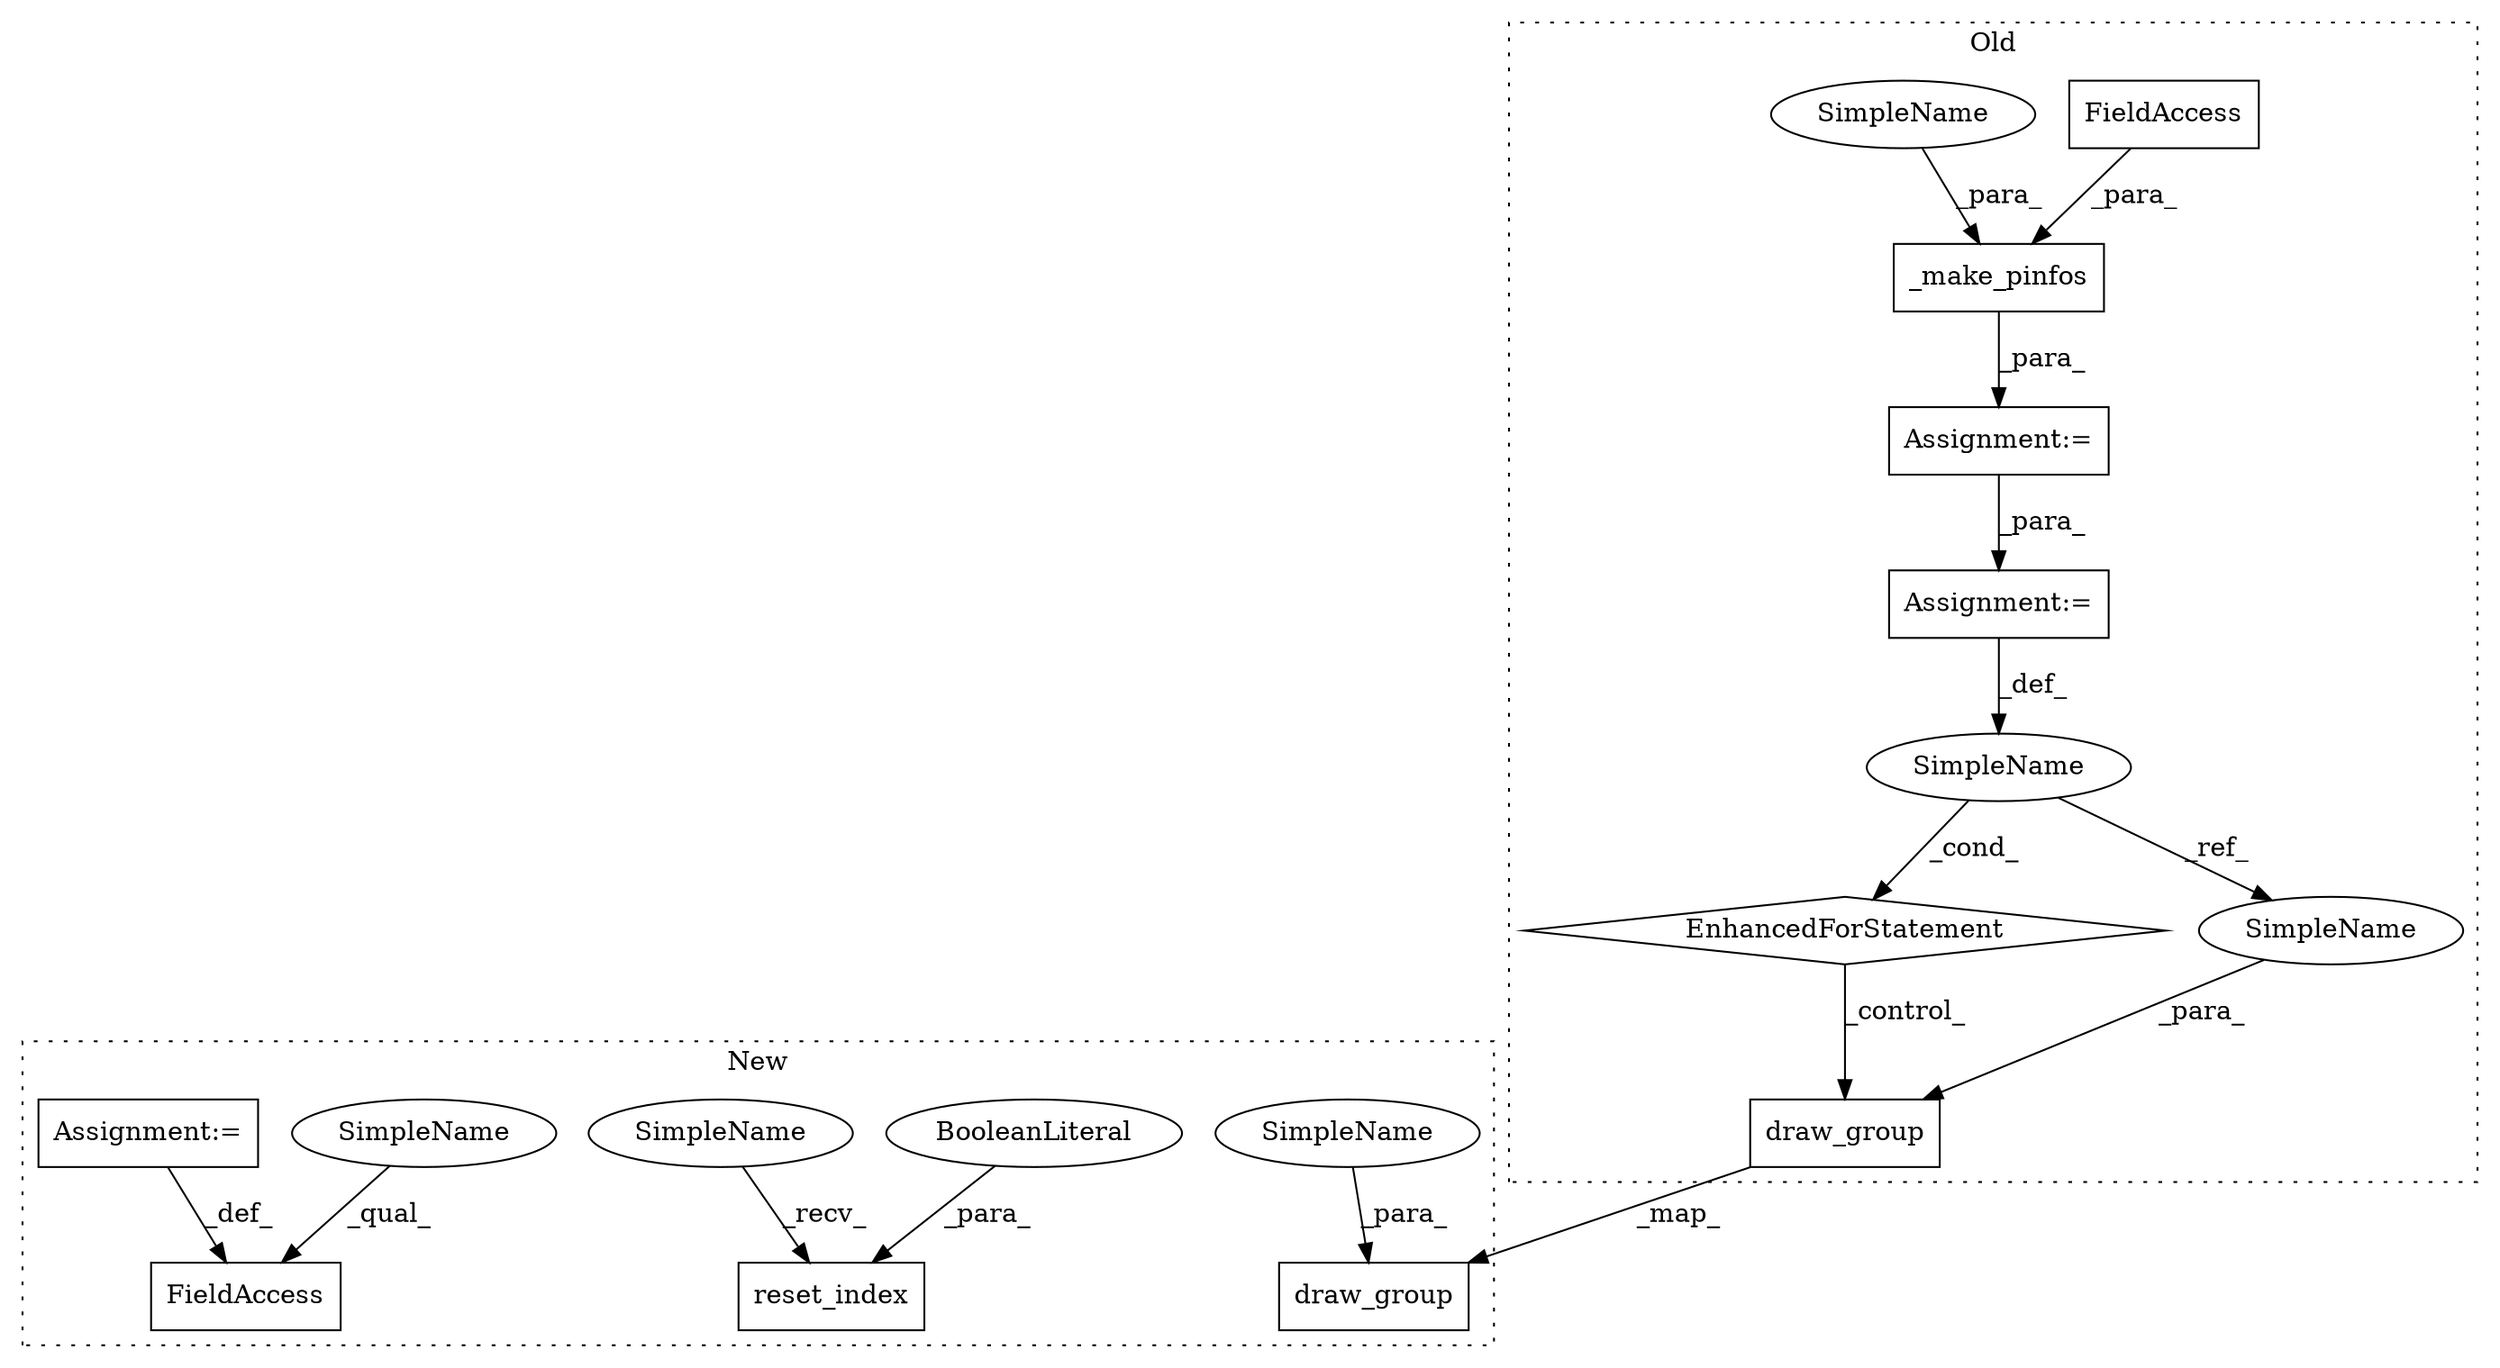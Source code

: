 digraph G {
subgraph cluster0 {
1 [label="draw_group" a="32" s="3627,3672" l="11,1" shape="box"];
3 [label="EnhancedForStatement" a="70" s="3535,3610" l="57,2" shape="diamond"];
4 [label="SimpleName" a="42" s="3596" l="5" shape="ellipse"];
5 [label="_make_pinfos" a="32" s="3501,3526" l="13,1" shape="box"];
6 [label="FieldAccess" a="22" s="3520" l="6" shape="box"];
7 [label="Assignment:=" a="7" s="3495" l="1" shape="box"];
8 [label="Assignment:=" a="7" s="3535,3610" l="57,2" shape="box"];
13 [label="SimpleName" a="42" s="3514" l="5" shape="ellipse"];
17 [label="SimpleName" a="42" s="3638" l="5" shape="ellipse"];
label = "Old";
style="dotted";
}
subgraph cluster1 {
2 [label="draw_group" a="32" s="3535,3580" l="11,1" shape="box"];
9 [label="reset_index" a="32" s="3474,3495" l="12,1" shape="box"];
10 [label="FieldAccess" a="22" s="3504" l="13" shape="box"];
11 [label="BooleanLiteral" a="9" s="3491" l="4" shape="ellipse"];
12 [label="Assignment:=" a="7" s="3517" l="1" shape="box"];
14 [label="SimpleName" a="42" s="3546" l="5" shape="ellipse"];
15 [label="SimpleName" a="42" s="3504" l="5" shape="ellipse"];
16 [label="SimpleName" a="42" s="3468" l="5" shape="ellipse"];
label = "New";
style="dotted";
}
1 -> 2 [label="_map_"];
3 -> 1 [label="_control_"];
4 -> 3 [label="_cond_"];
4 -> 17 [label="_ref_"];
5 -> 7 [label="_para_"];
6 -> 5 [label="_para_"];
7 -> 8 [label="_para_"];
8 -> 4 [label="_def_"];
11 -> 9 [label="_para_"];
12 -> 10 [label="_def_"];
13 -> 5 [label="_para_"];
14 -> 2 [label="_para_"];
15 -> 10 [label="_qual_"];
16 -> 9 [label="_recv_"];
17 -> 1 [label="_para_"];
}